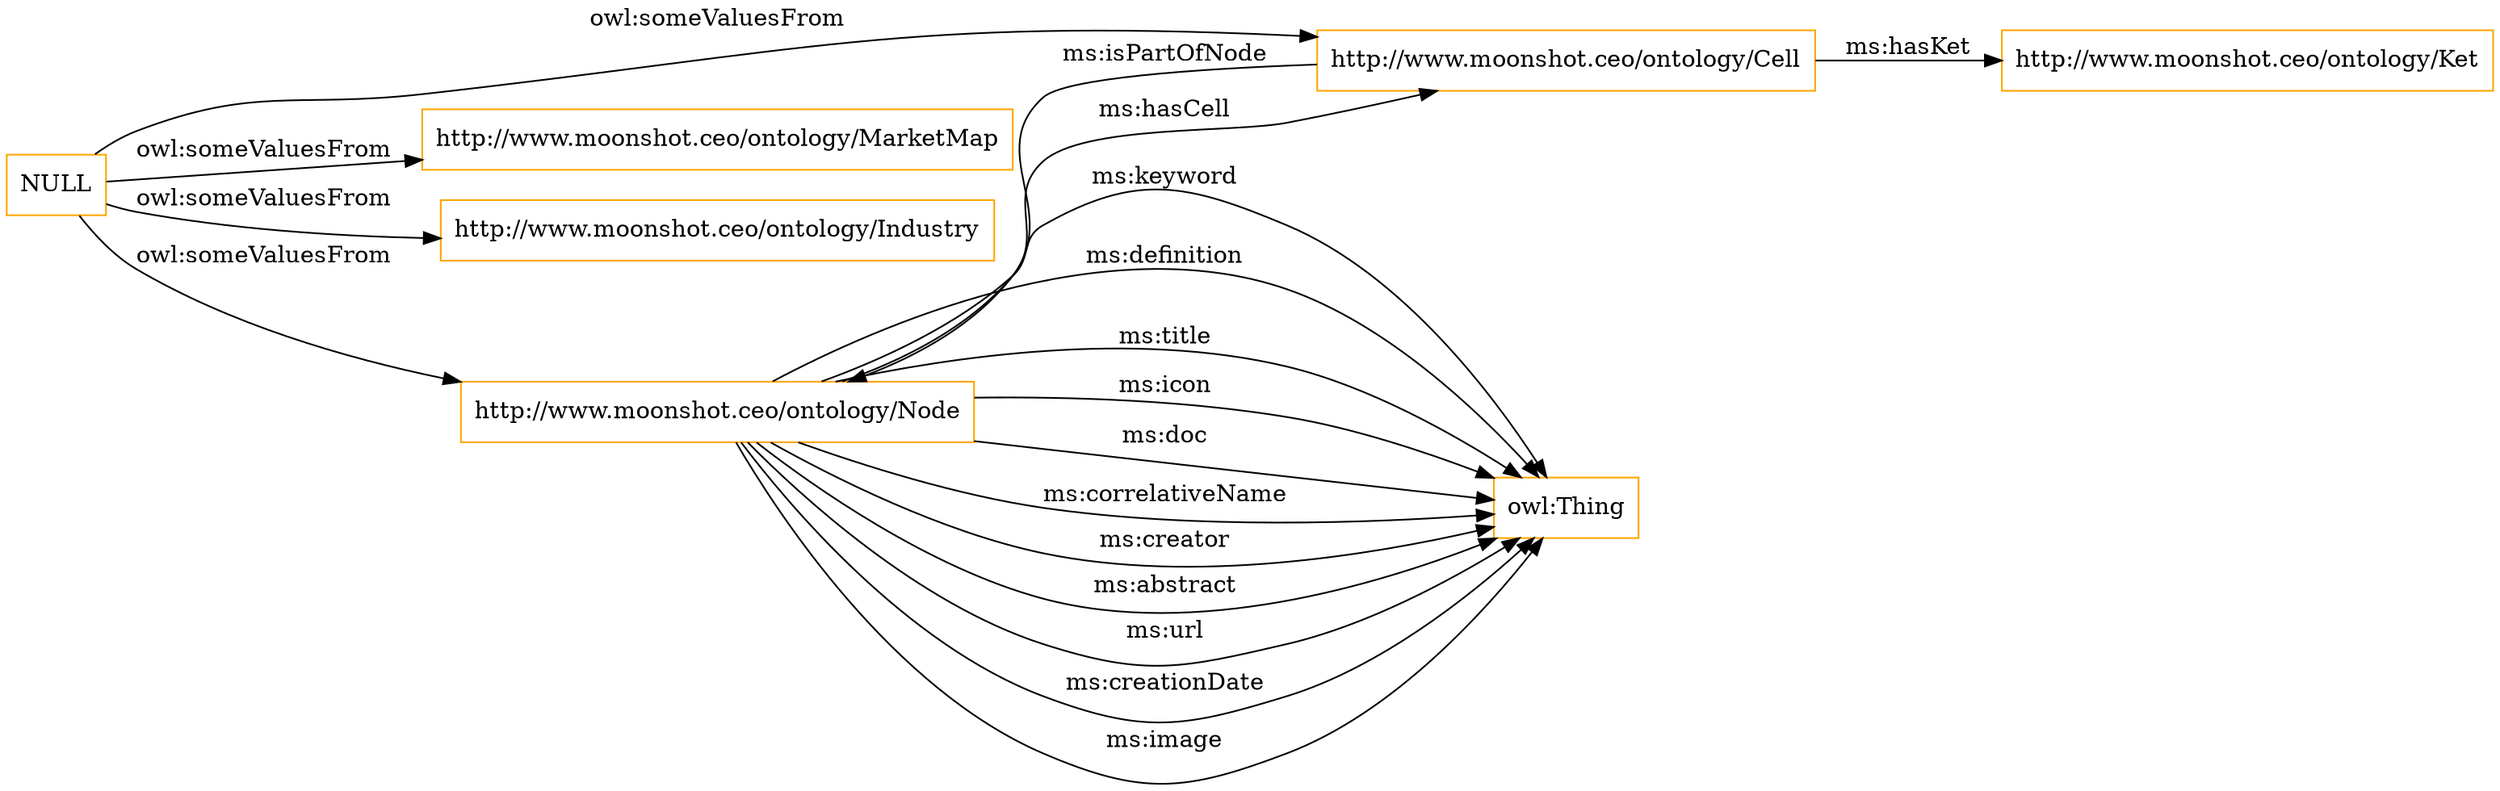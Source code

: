 digraph ar2dtool_diagram { 
rankdir=LR;
size="1501"
node [shape = rectangle, color="orange"]; "http://www.moonshot.ceo/ontology/Node" "http://www.moonshot.ceo/ontology/MarketMap" "http://www.moonshot.ceo/ontology/Ket" "http://www.moonshot.ceo/ontology/Industry" "http://www.moonshot.ceo/ontology/Cell" "owl:Thing" ; /*classes style*/
	"NULL" -> "http://www.moonshot.ceo/ontology/Node" [ label = "owl:someValuesFrom" ];
	"NULL" -> "http://www.moonshot.ceo/ontology/MarketMap" [ label = "owl:someValuesFrom" ];
	"NULL" -> "http://www.moonshot.ceo/ontology/Cell" [ label = "owl:someValuesFrom" ];
	"NULL" -> "http://www.moonshot.ceo/ontology/Industry" [ label = "owl:someValuesFrom" ];
	"http://www.moonshot.ceo/ontology/Node" -> "owl:Thing" [ label = "ms:icon" ];
	"http://www.moonshot.ceo/ontology/Node" -> "owl:Thing" [ label = "ms:doc" ];
	"http://www.moonshot.ceo/ontology/Node" -> "owl:Thing" [ label = "ms:correlativeName" ];
	"http://www.moonshot.ceo/ontology/Node" -> "owl:Thing" [ label = "ms:creator" ];
	"http://www.moonshot.ceo/ontology/Node" -> "owl:Thing" [ label = "ms:abstract" ];
	"http://www.moonshot.ceo/ontology/Node" -> "http://www.moonshot.ceo/ontology/Cell" [ label = "ms:hasCell" ];
	"http://www.moonshot.ceo/ontology/Node" -> "owl:Thing" [ label = "ms:url" ];
	"http://www.moonshot.ceo/ontology/Node" -> "owl:Thing" [ label = "ms:creationDate" ];
	"http://www.moonshot.ceo/ontology/Node" -> "owl:Thing" [ label = "ms:image" ];
	"http://www.moonshot.ceo/ontology/Node" -> "owl:Thing" [ label = "ms:keyword" ];
	"http://www.moonshot.ceo/ontology/Node" -> "owl:Thing" [ label = "ms:definition" ];
	"http://www.moonshot.ceo/ontology/Node" -> "owl:Thing" [ label = "ms:title" ];
	"http://www.moonshot.ceo/ontology/Cell" -> "http://www.moonshot.ceo/ontology/Node" [ label = "ms:isPartOfNode" ];
	"http://www.moonshot.ceo/ontology/Cell" -> "http://www.moonshot.ceo/ontology/Ket" [ label = "ms:hasKet" ];

}
